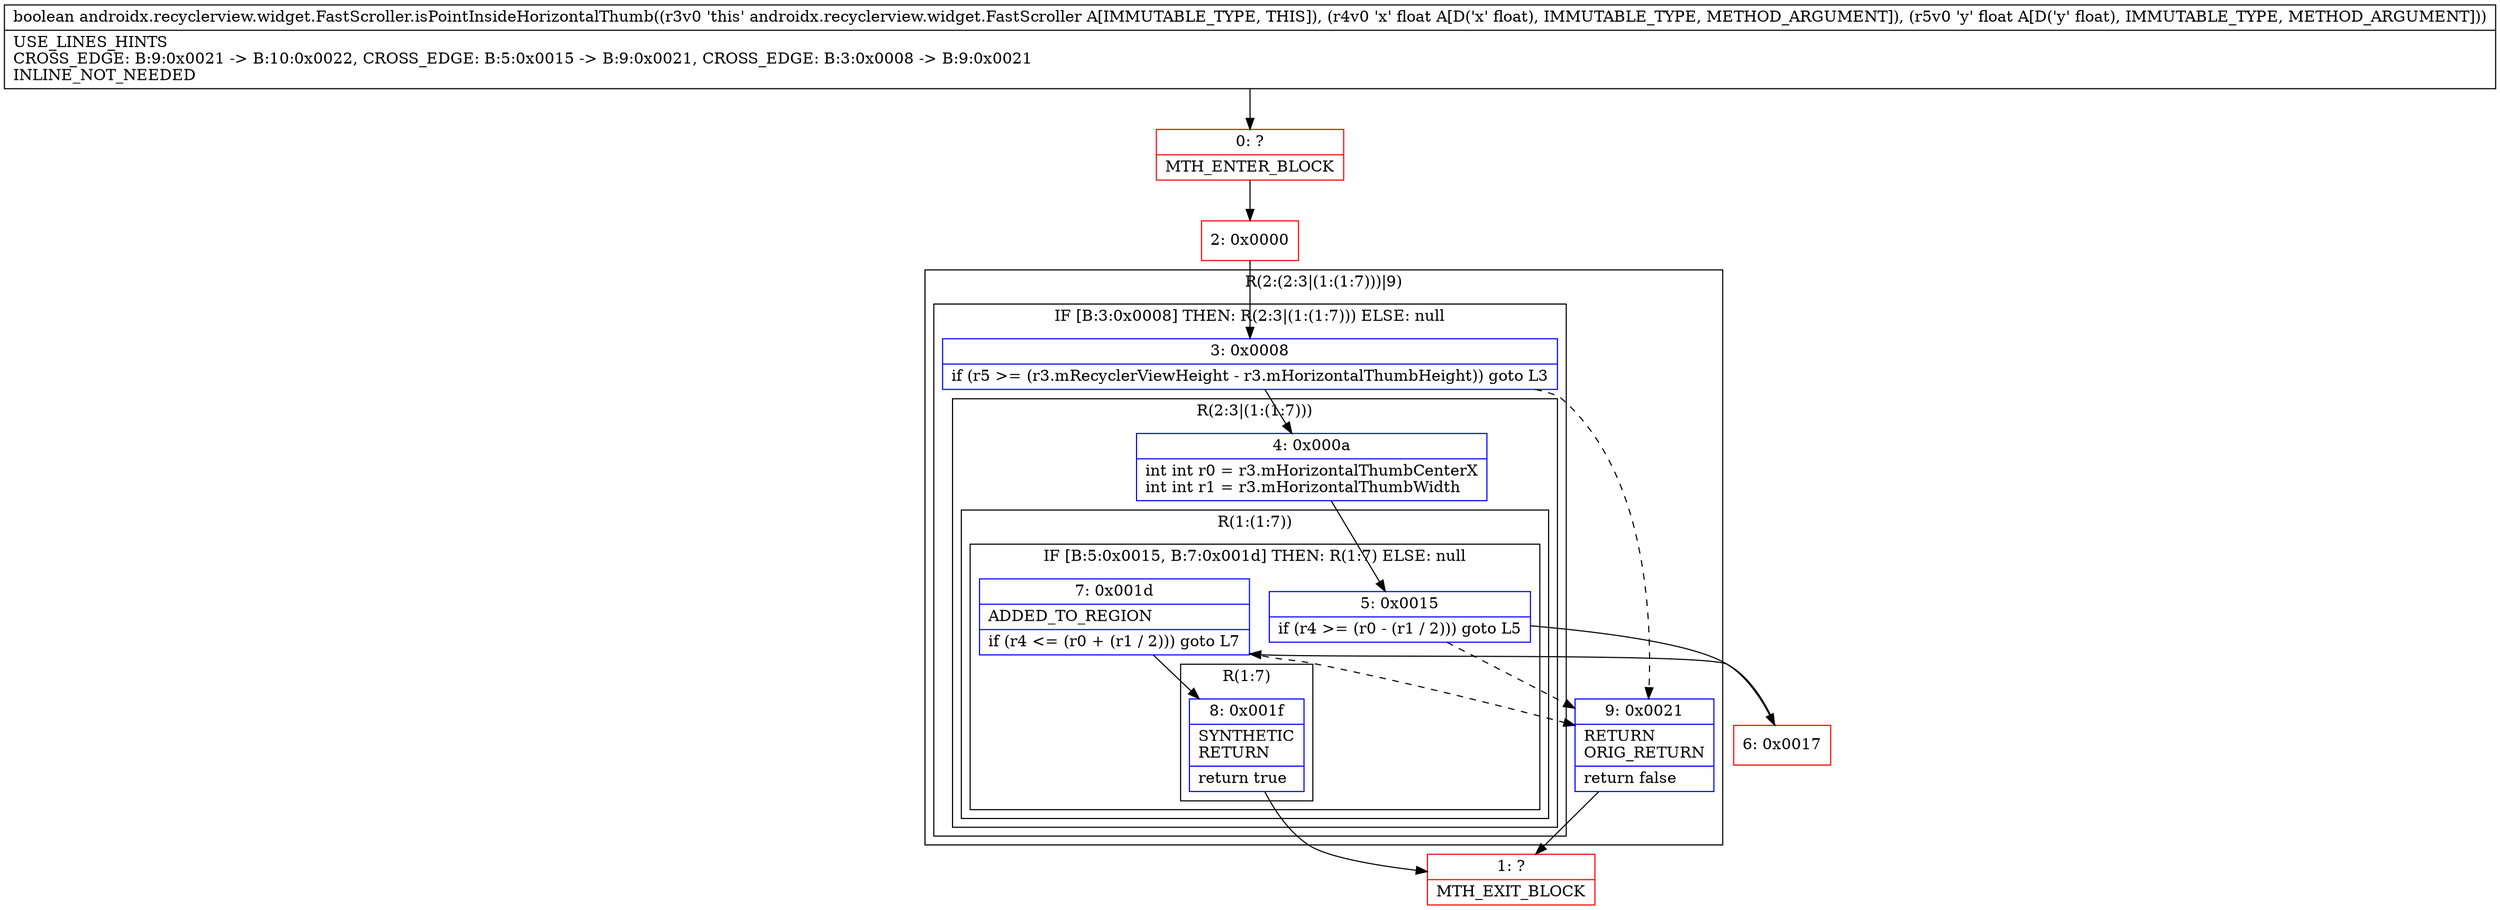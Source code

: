digraph "CFG forandroidx.recyclerview.widget.FastScroller.isPointInsideHorizontalThumb(FF)Z" {
subgraph cluster_Region_2139456725 {
label = "R(2:(2:3|(1:(1:7)))|9)";
node [shape=record,color=blue];
subgraph cluster_IfRegion_213539915 {
label = "IF [B:3:0x0008] THEN: R(2:3|(1:(1:7))) ELSE: null";
node [shape=record,color=blue];
Node_3 [shape=record,label="{3\:\ 0x0008|if (r5 \>= (r3.mRecyclerViewHeight \- r3.mHorizontalThumbHeight)) goto L3\l}"];
subgraph cluster_Region_55222239 {
label = "R(2:3|(1:(1:7)))";
node [shape=record,color=blue];
Node_4 [shape=record,label="{4\:\ 0x000a|int int r0 = r3.mHorizontalThumbCenterX\lint int r1 = r3.mHorizontalThumbWidth\l}"];
subgraph cluster_Region_1749748311 {
label = "R(1:(1:7))";
node [shape=record,color=blue];
subgraph cluster_IfRegion_665864067 {
label = "IF [B:5:0x0015, B:7:0x001d] THEN: R(1:7) ELSE: null";
node [shape=record,color=blue];
Node_5 [shape=record,label="{5\:\ 0x0015|if (r4 \>= (r0 \- (r1 \/ 2))) goto L5\l}"];
Node_7 [shape=record,label="{7\:\ 0x001d|ADDED_TO_REGION\l|if (r4 \<= (r0 + (r1 \/ 2))) goto L7\l}"];
subgraph cluster_Region_280558420 {
label = "R(1:7)";
node [shape=record,color=blue];
Node_8 [shape=record,label="{8\:\ 0x001f|SYNTHETIC\lRETURN\l|return true\l}"];
}
}
}
}
}
Node_9 [shape=record,label="{9\:\ 0x0021|RETURN\lORIG_RETURN\l|return false\l}"];
}
Node_0 [shape=record,color=red,label="{0\:\ ?|MTH_ENTER_BLOCK\l}"];
Node_2 [shape=record,color=red,label="{2\:\ 0x0000}"];
Node_6 [shape=record,color=red,label="{6\:\ 0x0017}"];
Node_1 [shape=record,color=red,label="{1\:\ ?|MTH_EXIT_BLOCK\l}"];
MethodNode[shape=record,label="{boolean androidx.recyclerview.widget.FastScroller.isPointInsideHorizontalThumb((r3v0 'this' androidx.recyclerview.widget.FastScroller A[IMMUTABLE_TYPE, THIS]), (r4v0 'x' float A[D('x' float), IMMUTABLE_TYPE, METHOD_ARGUMENT]), (r5v0 'y' float A[D('y' float), IMMUTABLE_TYPE, METHOD_ARGUMENT]))  | USE_LINES_HINTS\lCROSS_EDGE: B:9:0x0021 \-\> B:10:0x0022, CROSS_EDGE: B:5:0x0015 \-\> B:9:0x0021, CROSS_EDGE: B:3:0x0008 \-\> B:9:0x0021\lINLINE_NOT_NEEDED\l}"];
MethodNode -> Node_0;Node_3 -> Node_4;
Node_3 -> Node_9[style=dashed];
Node_4 -> Node_5;
Node_5 -> Node_6;
Node_5 -> Node_9[style=dashed];
Node_7 -> Node_8;
Node_7 -> Node_9[style=dashed];
Node_8 -> Node_1;
Node_9 -> Node_1;
Node_0 -> Node_2;
Node_2 -> Node_3;
Node_6 -> Node_7;
}

